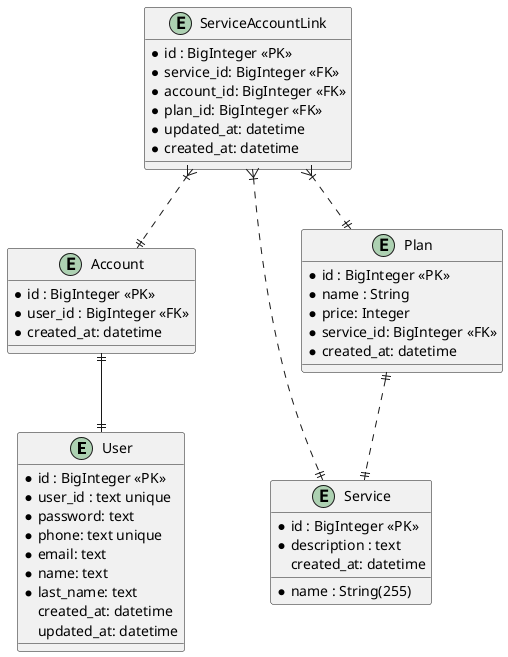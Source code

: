 @startuml
entity User{
  *id : BigInteger <<PK>>
  *user_id : text unique
  *password: text
  *phone: text unique
  *email: text
  *name: text
  *last_name: text
  created_at: datetime
  updated_at: datetime
}

entity Account{
  *id : BigInteger <<PK>>
  *user_id : BigInteger <<FK>>
  *created_at: datetime
}

entity Service{
  *id : BigInteger <<PK>>
  *name : String(255)
  *description : text
  created_at: datetime
}

entity ServiceAccountLink{
  *id : BigInteger <<PK>>
  *service_id: BigInteger <<FK>>
  *account_id: BigInteger <<FK>>
  *plan_id: BigInteger <<FK>>
  *updated_at: datetime
  *created_at: datetime
}

entity Plan{
  *id : BigInteger <<PK>>
  *name : String
  *price: Integer
  *service_id: BigInteger <<FK>>
  *created_at: datetime
}

Account  ||--|| User
ServiceAccountLink }|..|| Service
ServiceAccountLink }|..|| Account
ServiceAccountLink }|..|| Plan
Plan ||..|| Service

@enduml
